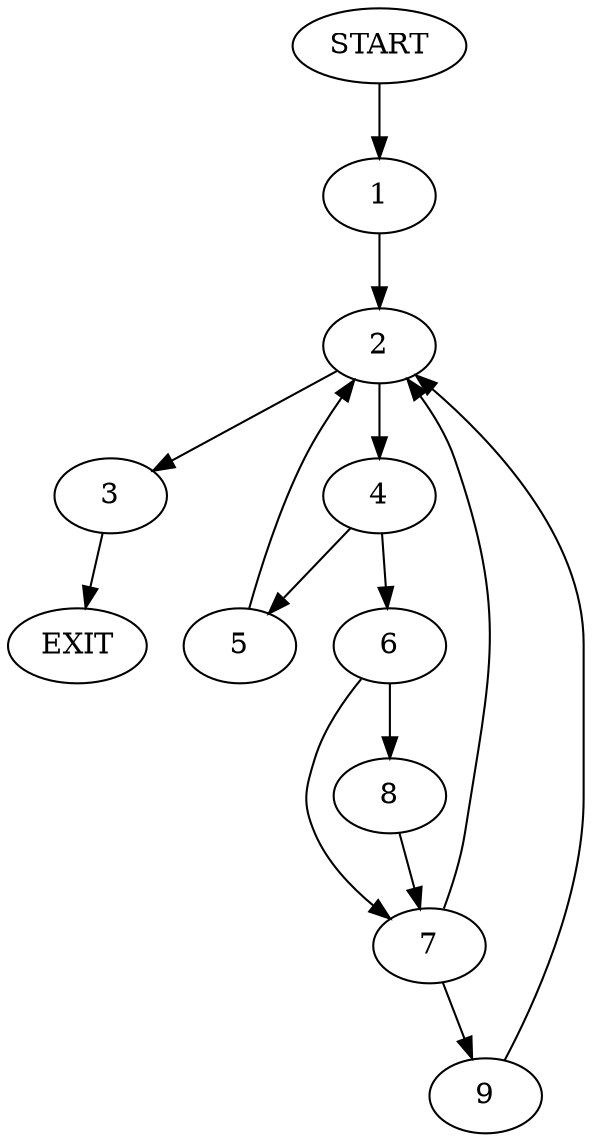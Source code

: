 digraph {
0 [label="START"]
10 [label="EXIT"]
0 -> 1
1 -> 2
2 -> 3
2 -> 4
4 -> 5
4 -> 6
3 -> 10
5 -> 2
6 -> 7
6 -> 8
8 -> 7
7 -> 9
7 -> 2
9 -> 2
}
